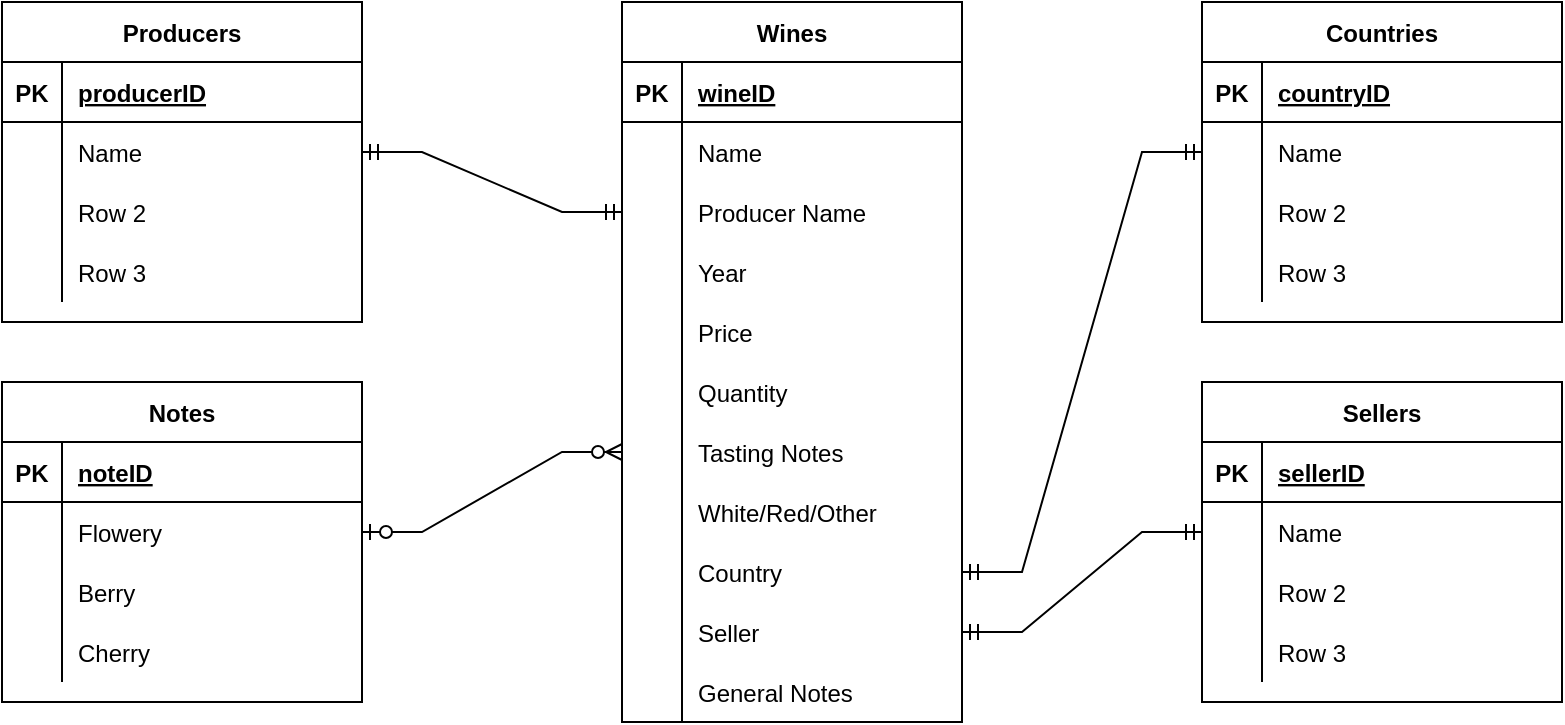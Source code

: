 <mxfile version="15.4.3" type="github">
  <diagram id="TbT1ENUxD_xkBV-Rzc5p" name="Page-1">
    <mxGraphModel dx="1066" dy="446" grid="1" gridSize="10" guides="1" tooltips="1" connect="1" arrows="1" fold="1" page="1" pageScale="1" pageWidth="850" pageHeight="1100" math="0" shadow="0">
      <root>
        <mxCell id="0" />
        <mxCell id="1" parent="0" />
        <mxCell id="xLv8vU-3ZE_b7l-3EwlT-1" value="Wines" style="shape=table;startSize=30;container=1;collapsible=1;childLayout=tableLayout;fixedRows=1;rowLines=0;fontStyle=1;align=center;resizeLast=1;" parent="1" vertex="1">
          <mxGeometry x="340" y="40" width="170" height="360" as="geometry" />
        </mxCell>
        <mxCell id="xLv8vU-3ZE_b7l-3EwlT-2" value="" style="shape=partialRectangle;collapsible=0;dropTarget=0;pointerEvents=0;fillColor=none;top=0;left=0;bottom=1;right=0;points=[[0,0.5],[1,0.5]];portConstraint=eastwest;" parent="xLv8vU-3ZE_b7l-3EwlT-1" vertex="1">
          <mxGeometry y="30" width="170" height="30" as="geometry" />
        </mxCell>
        <mxCell id="xLv8vU-3ZE_b7l-3EwlT-3" value="PK" style="shape=partialRectangle;connectable=0;fillColor=none;top=0;left=0;bottom=0;right=0;fontStyle=1;overflow=hidden;" parent="xLv8vU-3ZE_b7l-3EwlT-2" vertex="1">
          <mxGeometry width="30" height="30" as="geometry">
            <mxRectangle width="30" height="30" as="alternateBounds" />
          </mxGeometry>
        </mxCell>
        <mxCell id="xLv8vU-3ZE_b7l-3EwlT-4" value="wineID" style="shape=partialRectangle;connectable=0;fillColor=none;top=0;left=0;bottom=0;right=0;align=left;spacingLeft=6;fontStyle=5;overflow=hidden;" parent="xLv8vU-3ZE_b7l-3EwlT-2" vertex="1">
          <mxGeometry x="30" width="140" height="30" as="geometry">
            <mxRectangle width="140" height="30" as="alternateBounds" />
          </mxGeometry>
        </mxCell>
        <mxCell id="xLv8vU-3ZE_b7l-3EwlT-5" value="" style="shape=partialRectangle;collapsible=0;dropTarget=0;pointerEvents=0;fillColor=none;top=0;left=0;bottom=0;right=0;points=[[0,0.5],[1,0.5]];portConstraint=eastwest;" parent="xLv8vU-3ZE_b7l-3EwlT-1" vertex="1">
          <mxGeometry y="60" width="170" height="30" as="geometry" />
        </mxCell>
        <mxCell id="xLv8vU-3ZE_b7l-3EwlT-6" value="" style="shape=partialRectangle;connectable=0;fillColor=none;top=0;left=0;bottom=0;right=0;editable=1;overflow=hidden;" parent="xLv8vU-3ZE_b7l-3EwlT-5" vertex="1">
          <mxGeometry width="30" height="30" as="geometry">
            <mxRectangle width="30" height="30" as="alternateBounds" />
          </mxGeometry>
        </mxCell>
        <mxCell id="xLv8vU-3ZE_b7l-3EwlT-7" value="Name" style="shape=partialRectangle;connectable=0;fillColor=none;top=0;left=0;bottom=0;right=0;align=left;spacingLeft=6;overflow=hidden;" parent="xLv8vU-3ZE_b7l-3EwlT-5" vertex="1">
          <mxGeometry x="30" width="140" height="30" as="geometry">
            <mxRectangle width="140" height="30" as="alternateBounds" />
          </mxGeometry>
        </mxCell>
        <mxCell id="xLv8vU-3ZE_b7l-3EwlT-8" value="" style="shape=partialRectangle;collapsible=0;dropTarget=0;pointerEvents=0;fillColor=none;top=0;left=0;bottom=0;right=0;points=[[0,0.5],[1,0.5]];portConstraint=eastwest;" parent="xLv8vU-3ZE_b7l-3EwlT-1" vertex="1">
          <mxGeometry y="90" width="170" height="30" as="geometry" />
        </mxCell>
        <mxCell id="xLv8vU-3ZE_b7l-3EwlT-9" value="" style="shape=partialRectangle;connectable=0;fillColor=none;top=0;left=0;bottom=0;right=0;editable=1;overflow=hidden;" parent="xLv8vU-3ZE_b7l-3EwlT-8" vertex="1">
          <mxGeometry width="30" height="30" as="geometry">
            <mxRectangle width="30" height="30" as="alternateBounds" />
          </mxGeometry>
        </mxCell>
        <mxCell id="xLv8vU-3ZE_b7l-3EwlT-10" value="Producer Name" style="shape=partialRectangle;connectable=0;fillColor=none;top=0;left=0;bottom=0;right=0;align=left;spacingLeft=6;overflow=hidden;" parent="xLv8vU-3ZE_b7l-3EwlT-8" vertex="1">
          <mxGeometry x="30" width="140" height="30" as="geometry">
            <mxRectangle width="140" height="30" as="alternateBounds" />
          </mxGeometry>
        </mxCell>
        <mxCell id="xLv8vU-3ZE_b7l-3EwlT-11" value="" style="shape=partialRectangle;collapsible=0;dropTarget=0;pointerEvents=0;fillColor=none;top=0;left=0;bottom=0;right=0;points=[[0,0.5],[1,0.5]];portConstraint=eastwest;" parent="xLv8vU-3ZE_b7l-3EwlT-1" vertex="1">
          <mxGeometry y="120" width="170" height="30" as="geometry" />
        </mxCell>
        <mxCell id="xLv8vU-3ZE_b7l-3EwlT-12" value="" style="shape=partialRectangle;connectable=0;fillColor=none;top=0;left=0;bottom=0;right=0;editable=1;overflow=hidden;" parent="xLv8vU-3ZE_b7l-3EwlT-11" vertex="1">
          <mxGeometry width="30" height="30" as="geometry">
            <mxRectangle width="30" height="30" as="alternateBounds" />
          </mxGeometry>
        </mxCell>
        <mxCell id="xLv8vU-3ZE_b7l-3EwlT-13" value="Year" style="shape=partialRectangle;connectable=0;fillColor=none;top=0;left=0;bottom=0;right=0;align=left;spacingLeft=6;overflow=hidden;" parent="xLv8vU-3ZE_b7l-3EwlT-11" vertex="1">
          <mxGeometry x="30" width="140" height="30" as="geometry">
            <mxRectangle width="140" height="30" as="alternateBounds" />
          </mxGeometry>
        </mxCell>
        <mxCell id="xLv8vU-3ZE_b7l-3EwlT-14" value="" style="shape=partialRectangle;collapsible=0;dropTarget=0;pointerEvents=0;fillColor=none;top=0;left=0;bottom=0;right=0;points=[[0,0.5],[1,0.5]];portConstraint=eastwest;" parent="xLv8vU-3ZE_b7l-3EwlT-1" vertex="1">
          <mxGeometry y="150" width="170" height="30" as="geometry" />
        </mxCell>
        <mxCell id="xLv8vU-3ZE_b7l-3EwlT-15" value="" style="shape=partialRectangle;connectable=0;fillColor=none;top=0;left=0;bottom=0;right=0;editable=1;overflow=hidden;" parent="xLv8vU-3ZE_b7l-3EwlT-14" vertex="1">
          <mxGeometry width="30" height="30" as="geometry">
            <mxRectangle width="30" height="30" as="alternateBounds" />
          </mxGeometry>
        </mxCell>
        <mxCell id="xLv8vU-3ZE_b7l-3EwlT-16" value="Price" style="shape=partialRectangle;connectable=0;fillColor=none;top=0;left=0;bottom=0;right=0;align=left;spacingLeft=6;overflow=hidden;" parent="xLv8vU-3ZE_b7l-3EwlT-14" vertex="1">
          <mxGeometry x="30" width="140" height="30" as="geometry">
            <mxRectangle width="140" height="30" as="alternateBounds" />
          </mxGeometry>
        </mxCell>
        <mxCell id="xLv8vU-3ZE_b7l-3EwlT-17" value="" style="shape=partialRectangle;collapsible=0;dropTarget=0;pointerEvents=0;fillColor=none;top=0;left=0;bottom=0;right=0;points=[[0,0.5],[1,0.5]];portConstraint=eastwest;" parent="xLv8vU-3ZE_b7l-3EwlT-1" vertex="1">
          <mxGeometry y="180" width="170" height="30" as="geometry" />
        </mxCell>
        <mxCell id="xLv8vU-3ZE_b7l-3EwlT-18" value="" style="shape=partialRectangle;connectable=0;fillColor=none;top=0;left=0;bottom=0;right=0;editable=1;overflow=hidden;" parent="xLv8vU-3ZE_b7l-3EwlT-17" vertex="1">
          <mxGeometry width="30" height="30" as="geometry">
            <mxRectangle width="30" height="30" as="alternateBounds" />
          </mxGeometry>
        </mxCell>
        <mxCell id="xLv8vU-3ZE_b7l-3EwlT-19" value="Quantity" style="shape=partialRectangle;connectable=0;fillColor=none;top=0;left=0;bottom=0;right=0;align=left;spacingLeft=6;overflow=hidden;" parent="xLv8vU-3ZE_b7l-3EwlT-17" vertex="1">
          <mxGeometry x="30" width="140" height="30" as="geometry">
            <mxRectangle width="140" height="30" as="alternateBounds" />
          </mxGeometry>
        </mxCell>
        <mxCell id="xLv8vU-3ZE_b7l-3EwlT-20" value="" style="shape=partialRectangle;collapsible=0;dropTarget=0;pointerEvents=0;fillColor=none;top=0;left=0;bottom=0;right=0;points=[[0,0.5],[1,0.5]];portConstraint=eastwest;" parent="xLv8vU-3ZE_b7l-3EwlT-1" vertex="1">
          <mxGeometry y="210" width="170" height="30" as="geometry" />
        </mxCell>
        <mxCell id="xLv8vU-3ZE_b7l-3EwlT-21" value="" style="shape=partialRectangle;connectable=0;fillColor=none;top=0;left=0;bottom=0;right=0;editable=1;overflow=hidden;" parent="xLv8vU-3ZE_b7l-3EwlT-20" vertex="1">
          <mxGeometry width="30" height="30" as="geometry">
            <mxRectangle width="30" height="30" as="alternateBounds" />
          </mxGeometry>
        </mxCell>
        <mxCell id="xLv8vU-3ZE_b7l-3EwlT-22" value="Tasting Notes" style="shape=partialRectangle;connectable=0;fillColor=none;top=0;left=0;bottom=0;right=0;align=left;spacingLeft=6;overflow=hidden;" parent="xLv8vU-3ZE_b7l-3EwlT-20" vertex="1">
          <mxGeometry x="30" width="140" height="30" as="geometry">
            <mxRectangle width="140" height="30" as="alternateBounds" />
          </mxGeometry>
        </mxCell>
        <mxCell id="xLv8vU-3ZE_b7l-3EwlT-23" value="" style="shape=partialRectangle;collapsible=0;dropTarget=0;pointerEvents=0;fillColor=none;top=0;left=0;bottom=0;right=0;points=[[0,0.5],[1,0.5]];portConstraint=eastwest;" parent="xLv8vU-3ZE_b7l-3EwlT-1" vertex="1">
          <mxGeometry y="240" width="170" height="30" as="geometry" />
        </mxCell>
        <mxCell id="xLv8vU-3ZE_b7l-3EwlT-24" value="" style="shape=partialRectangle;connectable=0;fillColor=none;top=0;left=0;bottom=0;right=0;editable=1;overflow=hidden;" parent="xLv8vU-3ZE_b7l-3EwlT-23" vertex="1">
          <mxGeometry width="30" height="30" as="geometry">
            <mxRectangle width="30" height="30" as="alternateBounds" />
          </mxGeometry>
        </mxCell>
        <mxCell id="xLv8vU-3ZE_b7l-3EwlT-25" value="White/Red/Other" style="shape=partialRectangle;connectable=0;fillColor=none;top=0;left=0;bottom=0;right=0;align=left;spacingLeft=6;overflow=hidden;" parent="xLv8vU-3ZE_b7l-3EwlT-23" vertex="1">
          <mxGeometry x="30" width="140" height="30" as="geometry">
            <mxRectangle width="140" height="30" as="alternateBounds" />
          </mxGeometry>
        </mxCell>
        <mxCell id="xLv8vU-3ZE_b7l-3EwlT-26" value="" style="shape=partialRectangle;collapsible=0;dropTarget=0;pointerEvents=0;fillColor=none;top=0;left=0;bottom=0;right=0;points=[[0,0.5],[1,0.5]];portConstraint=eastwest;" parent="xLv8vU-3ZE_b7l-3EwlT-1" vertex="1">
          <mxGeometry y="270" width="170" height="30" as="geometry" />
        </mxCell>
        <mxCell id="xLv8vU-3ZE_b7l-3EwlT-27" value="" style="shape=partialRectangle;connectable=0;fillColor=none;top=0;left=0;bottom=0;right=0;editable=1;overflow=hidden;" parent="xLv8vU-3ZE_b7l-3EwlT-26" vertex="1">
          <mxGeometry width="30" height="30" as="geometry">
            <mxRectangle width="30" height="30" as="alternateBounds" />
          </mxGeometry>
        </mxCell>
        <mxCell id="xLv8vU-3ZE_b7l-3EwlT-28" value="Country" style="shape=partialRectangle;connectable=0;fillColor=none;top=0;left=0;bottom=0;right=0;align=left;spacingLeft=6;overflow=hidden;" parent="xLv8vU-3ZE_b7l-3EwlT-26" vertex="1">
          <mxGeometry x="30" width="140" height="30" as="geometry">
            <mxRectangle width="140" height="30" as="alternateBounds" />
          </mxGeometry>
        </mxCell>
        <mxCell id="MiGSz19i8HmO_IM9XwWy-3" value="" style="shape=partialRectangle;collapsible=0;dropTarget=0;pointerEvents=0;fillColor=none;top=0;left=0;bottom=0;right=0;points=[[0,0.5],[1,0.5]];portConstraint=eastwest;" vertex="1" parent="xLv8vU-3ZE_b7l-3EwlT-1">
          <mxGeometry y="300" width="170" height="30" as="geometry" />
        </mxCell>
        <mxCell id="MiGSz19i8HmO_IM9XwWy-4" value="" style="shape=partialRectangle;connectable=0;fillColor=none;top=0;left=0;bottom=0;right=0;editable=1;overflow=hidden;" vertex="1" parent="MiGSz19i8HmO_IM9XwWy-3">
          <mxGeometry width="30" height="30" as="geometry">
            <mxRectangle width="30" height="30" as="alternateBounds" />
          </mxGeometry>
        </mxCell>
        <mxCell id="MiGSz19i8HmO_IM9XwWy-5" value="Seller" style="shape=partialRectangle;connectable=0;fillColor=none;top=0;left=0;bottom=0;right=0;align=left;spacingLeft=6;overflow=hidden;" vertex="1" parent="MiGSz19i8HmO_IM9XwWy-3">
          <mxGeometry x="30" width="140" height="30" as="geometry">
            <mxRectangle width="140" height="30" as="alternateBounds" />
          </mxGeometry>
        </mxCell>
        <mxCell id="xLv8vU-3ZE_b7l-3EwlT-84" value="" style="shape=partialRectangle;collapsible=0;dropTarget=0;pointerEvents=0;fillColor=none;top=0;left=0;bottom=0;right=0;points=[[0,0.5],[1,0.5]];portConstraint=eastwest;" parent="xLv8vU-3ZE_b7l-3EwlT-1" vertex="1">
          <mxGeometry y="330" width="170" height="30" as="geometry" />
        </mxCell>
        <mxCell id="xLv8vU-3ZE_b7l-3EwlT-85" value="" style="shape=partialRectangle;connectable=0;fillColor=none;top=0;left=0;bottom=0;right=0;editable=1;overflow=hidden;" parent="xLv8vU-3ZE_b7l-3EwlT-84" vertex="1">
          <mxGeometry width="30" height="30" as="geometry">
            <mxRectangle width="30" height="30" as="alternateBounds" />
          </mxGeometry>
        </mxCell>
        <mxCell id="xLv8vU-3ZE_b7l-3EwlT-86" value="General Notes" style="shape=partialRectangle;connectable=0;fillColor=none;top=0;left=0;bottom=0;right=0;align=left;spacingLeft=6;overflow=hidden;" parent="xLv8vU-3ZE_b7l-3EwlT-84" vertex="1">
          <mxGeometry x="30" width="140" height="30" as="geometry">
            <mxRectangle width="140" height="30" as="alternateBounds" />
          </mxGeometry>
        </mxCell>
        <mxCell id="xLv8vU-3ZE_b7l-3EwlT-32" value="Countries" style="shape=table;startSize=30;container=1;collapsible=1;childLayout=tableLayout;fixedRows=1;rowLines=0;fontStyle=1;align=center;resizeLast=1;" parent="1" vertex="1">
          <mxGeometry x="630" y="40" width="180" height="160" as="geometry" />
        </mxCell>
        <mxCell id="xLv8vU-3ZE_b7l-3EwlT-33" value="" style="shape=partialRectangle;collapsible=0;dropTarget=0;pointerEvents=0;fillColor=none;top=0;left=0;bottom=1;right=0;points=[[0,0.5],[1,0.5]];portConstraint=eastwest;" parent="xLv8vU-3ZE_b7l-3EwlT-32" vertex="1">
          <mxGeometry y="30" width="180" height="30" as="geometry" />
        </mxCell>
        <mxCell id="xLv8vU-3ZE_b7l-3EwlT-34" value="PK" style="shape=partialRectangle;connectable=0;fillColor=none;top=0;left=0;bottom=0;right=0;fontStyle=1;overflow=hidden;" parent="xLv8vU-3ZE_b7l-3EwlT-33" vertex="1">
          <mxGeometry width="30" height="30" as="geometry">
            <mxRectangle width="30" height="30" as="alternateBounds" />
          </mxGeometry>
        </mxCell>
        <mxCell id="xLv8vU-3ZE_b7l-3EwlT-35" value="countryID" style="shape=partialRectangle;connectable=0;fillColor=none;top=0;left=0;bottom=0;right=0;align=left;spacingLeft=6;fontStyle=5;overflow=hidden;" parent="xLv8vU-3ZE_b7l-3EwlT-33" vertex="1">
          <mxGeometry x="30" width="150" height="30" as="geometry">
            <mxRectangle width="150" height="30" as="alternateBounds" />
          </mxGeometry>
        </mxCell>
        <mxCell id="xLv8vU-3ZE_b7l-3EwlT-36" value="" style="shape=partialRectangle;collapsible=0;dropTarget=0;pointerEvents=0;fillColor=none;top=0;left=0;bottom=0;right=0;points=[[0,0.5],[1,0.5]];portConstraint=eastwest;" parent="xLv8vU-3ZE_b7l-3EwlT-32" vertex="1">
          <mxGeometry y="60" width="180" height="30" as="geometry" />
        </mxCell>
        <mxCell id="xLv8vU-3ZE_b7l-3EwlT-37" value="" style="shape=partialRectangle;connectable=0;fillColor=none;top=0;left=0;bottom=0;right=0;editable=1;overflow=hidden;" parent="xLv8vU-3ZE_b7l-3EwlT-36" vertex="1">
          <mxGeometry width="30" height="30" as="geometry">
            <mxRectangle width="30" height="30" as="alternateBounds" />
          </mxGeometry>
        </mxCell>
        <mxCell id="xLv8vU-3ZE_b7l-3EwlT-38" value="Name" style="shape=partialRectangle;connectable=0;fillColor=none;top=0;left=0;bottom=0;right=0;align=left;spacingLeft=6;overflow=hidden;" parent="xLv8vU-3ZE_b7l-3EwlT-36" vertex="1">
          <mxGeometry x="30" width="150" height="30" as="geometry">
            <mxRectangle width="150" height="30" as="alternateBounds" />
          </mxGeometry>
        </mxCell>
        <mxCell id="xLv8vU-3ZE_b7l-3EwlT-39" value="" style="shape=partialRectangle;collapsible=0;dropTarget=0;pointerEvents=0;fillColor=none;top=0;left=0;bottom=0;right=0;points=[[0,0.5],[1,0.5]];portConstraint=eastwest;" parent="xLv8vU-3ZE_b7l-3EwlT-32" vertex="1">
          <mxGeometry y="90" width="180" height="30" as="geometry" />
        </mxCell>
        <mxCell id="xLv8vU-3ZE_b7l-3EwlT-40" value="" style="shape=partialRectangle;connectable=0;fillColor=none;top=0;left=0;bottom=0;right=0;editable=1;overflow=hidden;" parent="xLv8vU-3ZE_b7l-3EwlT-39" vertex="1">
          <mxGeometry width="30" height="30" as="geometry">
            <mxRectangle width="30" height="30" as="alternateBounds" />
          </mxGeometry>
        </mxCell>
        <mxCell id="xLv8vU-3ZE_b7l-3EwlT-41" value="Row 2" style="shape=partialRectangle;connectable=0;fillColor=none;top=0;left=0;bottom=0;right=0;align=left;spacingLeft=6;overflow=hidden;" parent="xLv8vU-3ZE_b7l-3EwlT-39" vertex="1">
          <mxGeometry x="30" width="150" height="30" as="geometry">
            <mxRectangle width="150" height="30" as="alternateBounds" />
          </mxGeometry>
        </mxCell>
        <mxCell id="xLv8vU-3ZE_b7l-3EwlT-42" value="" style="shape=partialRectangle;collapsible=0;dropTarget=0;pointerEvents=0;fillColor=none;top=0;left=0;bottom=0;right=0;points=[[0,0.5],[1,0.5]];portConstraint=eastwest;" parent="xLv8vU-3ZE_b7l-3EwlT-32" vertex="1">
          <mxGeometry y="120" width="180" height="30" as="geometry" />
        </mxCell>
        <mxCell id="xLv8vU-3ZE_b7l-3EwlT-43" value="" style="shape=partialRectangle;connectable=0;fillColor=none;top=0;left=0;bottom=0;right=0;editable=1;overflow=hidden;" parent="xLv8vU-3ZE_b7l-3EwlT-42" vertex="1">
          <mxGeometry width="30" height="30" as="geometry">
            <mxRectangle width="30" height="30" as="alternateBounds" />
          </mxGeometry>
        </mxCell>
        <mxCell id="xLv8vU-3ZE_b7l-3EwlT-44" value="Row 3" style="shape=partialRectangle;connectable=0;fillColor=none;top=0;left=0;bottom=0;right=0;align=left;spacingLeft=6;overflow=hidden;" parent="xLv8vU-3ZE_b7l-3EwlT-42" vertex="1">
          <mxGeometry x="30" width="150" height="30" as="geometry">
            <mxRectangle width="150" height="30" as="alternateBounds" />
          </mxGeometry>
        </mxCell>
        <mxCell id="xLv8vU-3ZE_b7l-3EwlT-45" value="Producers" style="shape=table;startSize=30;container=1;collapsible=1;childLayout=tableLayout;fixedRows=1;rowLines=0;fontStyle=1;align=center;resizeLast=1;" parent="1" vertex="1">
          <mxGeometry x="30" y="40" width="180" height="160" as="geometry" />
        </mxCell>
        <mxCell id="xLv8vU-3ZE_b7l-3EwlT-46" value="" style="shape=partialRectangle;collapsible=0;dropTarget=0;pointerEvents=0;fillColor=none;top=0;left=0;bottom=1;right=0;points=[[0,0.5],[1,0.5]];portConstraint=eastwest;" parent="xLv8vU-3ZE_b7l-3EwlT-45" vertex="1">
          <mxGeometry y="30" width="180" height="30" as="geometry" />
        </mxCell>
        <mxCell id="xLv8vU-3ZE_b7l-3EwlT-47" value="PK" style="shape=partialRectangle;connectable=0;fillColor=none;top=0;left=0;bottom=0;right=0;fontStyle=1;overflow=hidden;" parent="xLv8vU-3ZE_b7l-3EwlT-46" vertex="1">
          <mxGeometry width="30" height="30" as="geometry">
            <mxRectangle width="30" height="30" as="alternateBounds" />
          </mxGeometry>
        </mxCell>
        <mxCell id="xLv8vU-3ZE_b7l-3EwlT-48" value="producerID" style="shape=partialRectangle;connectable=0;fillColor=none;top=0;left=0;bottom=0;right=0;align=left;spacingLeft=6;fontStyle=5;overflow=hidden;" parent="xLv8vU-3ZE_b7l-3EwlT-46" vertex="1">
          <mxGeometry x="30" width="150" height="30" as="geometry">
            <mxRectangle width="150" height="30" as="alternateBounds" />
          </mxGeometry>
        </mxCell>
        <mxCell id="xLv8vU-3ZE_b7l-3EwlT-49" value="" style="shape=partialRectangle;collapsible=0;dropTarget=0;pointerEvents=0;fillColor=none;top=0;left=0;bottom=0;right=0;points=[[0,0.5],[1,0.5]];portConstraint=eastwest;" parent="xLv8vU-3ZE_b7l-3EwlT-45" vertex="1">
          <mxGeometry y="60" width="180" height="30" as="geometry" />
        </mxCell>
        <mxCell id="xLv8vU-3ZE_b7l-3EwlT-50" value="" style="shape=partialRectangle;connectable=0;fillColor=none;top=0;left=0;bottom=0;right=0;editable=1;overflow=hidden;" parent="xLv8vU-3ZE_b7l-3EwlT-49" vertex="1">
          <mxGeometry width="30" height="30" as="geometry">
            <mxRectangle width="30" height="30" as="alternateBounds" />
          </mxGeometry>
        </mxCell>
        <mxCell id="xLv8vU-3ZE_b7l-3EwlT-51" value="Name" style="shape=partialRectangle;connectable=0;fillColor=none;top=0;left=0;bottom=0;right=0;align=left;spacingLeft=6;overflow=hidden;" parent="xLv8vU-3ZE_b7l-3EwlT-49" vertex="1">
          <mxGeometry x="30" width="150" height="30" as="geometry">
            <mxRectangle width="150" height="30" as="alternateBounds" />
          </mxGeometry>
        </mxCell>
        <mxCell id="xLv8vU-3ZE_b7l-3EwlT-52" value="" style="shape=partialRectangle;collapsible=0;dropTarget=0;pointerEvents=0;fillColor=none;top=0;left=0;bottom=0;right=0;points=[[0,0.5],[1,0.5]];portConstraint=eastwest;" parent="xLv8vU-3ZE_b7l-3EwlT-45" vertex="1">
          <mxGeometry y="90" width="180" height="30" as="geometry" />
        </mxCell>
        <mxCell id="xLv8vU-3ZE_b7l-3EwlT-53" value="" style="shape=partialRectangle;connectable=0;fillColor=none;top=0;left=0;bottom=0;right=0;editable=1;overflow=hidden;" parent="xLv8vU-3ZE_b7l-3EwlT-52" vertex="1">
          <mxGeometry width="30" height="30" as="geometry">
            <mxRectangle width="30" height="30" as="alternateBounds" />
          </mxGeometry>
        </mxCell>
        <mxCell id="xLv8vU-3ZE_b7l-3EwlT-54" value="Row 2" style="shape=partialRectangle;connectable=0;fillColor=none;top=0;left=0;bottom=0;right=0;align=left;spacingLeft=6;overflow=hidden;" parent="xLv8vU-3ZE_b7l-3EwlT-52" vertex="1">
          <mxGeometry x="30" width="150" height="30" as="geometry">
            <mxRectangle width="150" height="30" as="alternateBounds" />
          </mxGeometry>
        </mxCell>
        <mxCell id="xLv8vU-3ZE_b7l-3EwlT-55" value="" style="shape=partialRectangle;collapsible=0;dropTarget=0;pointerEvents=0;fillColor=none;top=0;left=0;bottom=0;right=0;points=[[0,0.5],[1,0.5]];portConstraint=eastwest;" parent="xLv8vU-3ZE_b7l-3EwlT-45" vertex="1">
          <mxGeometry y="120" width="180" height="30" as="geometry" />
        </mxCell>
        <mxCell id="xLv8vU-3ZE_b7l-3EwlT-56" value="" style="shape=partialRectangle;connectable=0;fillColor=none;top=0;left=0;bottom=0;right=0;editable=1;overflow=hidden;" parent="xLv8vU-3ZE_b7l-3EwlT-55" vertex="1">
          <mxGeometry width="30" height="30" as="geometry">
            <mxRectangle width="30" height="30" as="alternateBounds" />
          </mxGeometry>
        </mxCell>
        <mxCell id="xLv8vU-3ZE_b7l-3EwlT-57" value="Row 3" style="shape=partialRectangle;connectable=0;fillColor=none;top=0;left=0;bottom=0;right=0;align=left;spacingLeft=6;overflow=hidden;" parent="xLv8vU-3ZE_b7l-3EwlT-55" vertex="1">
          <mxGeometry x="30" width="150" height="30" as="geometry">
            <mxRectangle width="150" height="30" as="alternateBounds" />
          </mxGeometry>
        </mxCell>
        <mxCell id="xLv8vU-3ZE_b7l-3EwlT-58" value="Sellers" style="shape=table;startSize=30;container=1;collapsible=1;childLayout=tableLayout;fixedRows=1;rowLines=0;fontStyle=1;align=center;resizeLast=1;" parent="1" vertex="1">
          <mxGeometry x="630" y="230" width="180" height="160" as="geometry" />
        </mxCell>
        <mxCell id="xLv8vU-3ZE_b7l-3EwlT-59" value="" style="shape=partialRectangle;collapsible=0;dropTarget=0;pointerEvents=0;fillColor=none;top=0;left=0;bottom=1;right=0;points=[[0,0.5],[1,0.5]];portConstraint=eastwest;" parent="xLv8vU-3ZE_b7l-3EwlT-58" vertex="1">
          <mxGeometry y="30" width="180" height="30" as="geometry" />
        </mxCell>
        <mxCell id="xLv8vU-3ZE_b7l-3EwlT-60" value="PK" style="shape=partialRectangle;connectable=0;fillColor=none;top=0;left=0;bottom=0;right=0;fontStyle=1;overflow=hidden;" parent="xLv8vU-3ZE_b7l-3EwlT-59" vertex="1">
          <mxGeometry width="30" height="30" as="geometry">
            <mxRectangle width="30" height="30" as="alternateBounds" />
          </mxGeometry>
        </mxCell>
        <mxCell id="xLv8vU-3ZE_b7l-3EwlT-61" value="sellerID" style="shape=partialRectangle;connectable=0;fillColor=none;top=0;left=0;bottom=0;right=0;align=left;spacingLeft=6;fontStyle=5;overflow=hidden;" parent="xLv8vU-3ZE_b7l-3EwlT-59" vertex="1">
          <mxGeometry x="30" width="150" height="30" as="geometry">
            <mxRectangle width="150" height="30" as="alternateBounds" />
          </mxGeometry>
        </mxCell>
        <mxCell id="xLv8vU-3ZE_b7l-3EwlT-62" value="" style="shape=partialRectangle;collapsible=0;dropTarget=0;pointerEvents=0;fillColor=none;top=0;left=0;bottom=0;right=0;points=[[0,0.5],[1,0.5]];portConstraint=eastwest;" parent="xLv8vU-3ZE_b7l-3EwlT-58" vertex="1">
          <mxGeometry y="60" width="180" height="30" as="geometry" />
        </mxCell>
        <mxCell id="xLv8vU-3ZE_b7l-3EwlT-63" value="" style="shape=partialRectangle;connectable=0;fillColor=none;top=0;left=0;bottom=0;right=0;editable=1;overflow=hidden;" parent="xLv8vU-3ZE_b7l-3EwlT-62" vertex="1">
          <mxGeometry width="30" height="30" as="geometry">
            <mxRectangle width="30" height="30" as="alternateBounds" />
          </mxGeometry>
        </mxCell>
        <mxCell id="xLv8vU-3ZE_b7l-3EwlT-64" value="Name" style="shape=partialRectangle;connectable=0;fillColor=none;top=0;left=0;bottom=0;right=0;align=left;spacingLeft=6;overflow=hidden;" parent="xLv8vU-3ZE_b7l-3EwlT-62" vertex="1">
          <mxGeometry x="30" width="150" height="30" as="geometry">
            <mxRectangle width="150" height="30" as="alternateBounds" />
          </mxGeometry>
        </mxCell>
        <mxCell id="xLv8vU-3ZE_b7l-3EwlT-65" value="" style="shape=partialRectangle;collapsible=0;dropTarget=0;pointerEvents=0;fillColor=none;top=0;left=0;bottom=0;right=0;points=[[0,0.5],[1,0.5]];portConstraint=eastwest;" parent="xLv8vU-3ZE_b7l-3EwlT-58" vertex="1">
          <mxGeometry y="90" width="180" height="30" as="geometry" />
        </mxCell>
        <mxCell id="xLv8vU-3ZE_b7l-3EwlT-66" value="" style="shape=partialRectangle;connectable=0;fillColor=none;top=0;left=0;bottom=0;right=0;editable=1;overflow=hidden;" parent="xLv8vU-3ZE_b7l-3EwlT-65" vertex="1">
          <mxGeometry width="30" height="30" as="geometry">
            <mxRectangle width="30" height="30" as="alternateBounds" />
          </mxGeometry>
        </mxCell>
        <mxCell id="xLv8vU-3ZE_b7l-3EwlT-67" value="Row 2" style="shape=partialRectangle;connectable=0;fillColor=none;top=0;left=0;bottom=0;right=0;align=left;spacingLeft=6;overflow=hidden;" parent="xLv8vU-3ZE_b7l-3EwlT-65" vertex="1">
          <mxGeometry x="30" width="150" height="30" as="geometry">
            <mxRectangle width="150" height="30" as="alternateBounds" />
          </mxGeometry>
        </mxCell>
        <mxCell id="xLv8vU-3ZE_b7l-3EwlT-68" value="" style="shape=partialRectangle;collapsible=0;dropTarget=0;pointerEvents=0;fillColor=none;top=0;left=0;bottom=0;right=0;points=[[0,0.5],[1,0.5]];portConstraint=eastwest;" parent="xLv8vU-3ZE_b7l-3EwlT-58" vertex="1">
          <mxGeometry y="120" width="180" height="30" as="geometry" />
        </mxCell>
        <mxCell id="xLv8vU-3ZE_b7l-3EwlT-69" value="" style="shape=partialRectangle;connectable=0;fillColor=none;top=0;left=0;bottom=0;right=0;editable=1;overflow=hidden;" parent="xLv8vU-3ZE_b7l-3EwlT-68" vertex="1">
          <mxGeometry width="30" height="30" as="geometry">
            <mxRectangle width="30" height="30" as="alternateBounds" />
          </mxGeometry>
        </mxCell>
        <mxCell id="xLv8vU-3ZE_b7l-3EwlT-70" value="Row 3" style="shape=partialRectangle;connectable=0;fillColor=none;top=0;left=0;bottom=0;right=0;align=left;spacingLeft=6;overflow=hidden;" parent="xLv8vU-3ZE_b7l-3EwlT-68" vertex="1">
          <mxGeometry x="30" width="150" height="30" as="geometry">
            <mxRectangle width="150" height="30" as="alternateBounds" />
          </mxGeometry>
        </mxCell>
        <mxCell id="xLv8vU-3ZE_b7l-3EwlT-71" value="Notes" style="shape=table;startSize=30;container=1;collapsible=1;childLayout=tableLayout;fixedRows=1;rowLines=0;fontStyle=1;align=center;resizeLast=1;" parent="1" vertex="1">
          <mxGeometry x="30" y="230" width="180" height="160" as="geometry" />
        </mxCell>
        <mxCell id="xLv8vU-3ZE_b7l-3EwlT-72" value="" style="shape=partialRectangle;collapsible=0;dropTarget=0;pointerEvents=0;fillColor=none;top=0;left=0;bottom=1;right=0;points=[[0,0.5],[1,0.5]];portConstraint=eastwest;" parent="xLv8vU-3ZE_b7l-3EwlT-71" vertex="1">
          <mxGeometry y="30" width="180" height="30" as="geometry" />
        </mxCell>
        <mxCell id="xLv8vU-3ZE_b7l-3EwlT-73" value="PK" style="shape=partialRectangle;connectable=0;fillColor=none;top=0;left=0;bottom=0;right=0;fontStyle=1;overflow=hidden;" parent="xLv8vU-3ZE_b7l-3EwlT-72" vertex="1">
          <mxGeometry width="30" height="30" as="geometry">
            <mxRectangle width="30" height="30" as="alternateBounds" />
          </mxGeometry>
        </mxCell>
        <mxCell id="xLv8vU-3ZE_b7l-3EwlT-74" value="noteID" style="shape=partialRectangle;connectable=0;fillColor=none;top=0;left=0;bottom=0;right=0;align=left;spacingLeft=6;fontStyle=5;overflow=hidden;" parent="xLv8vU-3ZE_b7l-3EwlT-72" vertex="1">
          <mxGeometry x="30" width="150" height="30" as="geometry">
            <mxRectangle width="150" height="30" as="alternateBounds" />
          </mxGeometry>
        </mxCell>
        <mxCell id="xLv8vU-3ZE_b7l-3EwlT-75" value="" style="shape=partialRectangle;collapsible=0;dropTarget=0;pointerEvents=0;fillColor=none;top=0;left=0;bottom=0;right=0;points=[[0,0.5],[1,0.5]];portConstraint=eastwest;" parent="xLv8vU-3ZE_b7l-3EwlT-71" vertex="1">
          <mxGeometry y="60" width="180" height="30" as="geometry" />
        </mxCell>
        <mxCell id="xLv8vU-3ZE_b7l-3EwlT-76" value="" style="shape=partialRectangle;connectable=0;fillColor=none;top=0;left=0;bottom=0;right=0;editable=1;overflow=hidden;" parent="xLv8vU-3ZE_b7l-3EwlT-75" vertex="1">
          <mxGeometry width="30" height="30" as="geometry">
            <mxRectangle width="30" height="30" as="alternateBounds" />
          </mxGeometry>
        </mxCell>
        <mxCell id="xLv8vU-3ZE_b7l-3EwlT-77" value="Flowery" style="shape=partialRectangle;connectable=0;fillColor=none;top=0;left=0;bottom=0;right=0;align=left;spacingLeft=6;overflow=hidden;" parent="xLv8vU-3ZE_b7l-3EwlT-75" vertex="1">
          <mxGeometry x="30" width="150" height="30" as="geometry">
            <mxRectangle width="150" height="30" as="alternateBounds" />
          </mxGeometry>
        </mxCell>
        <mxCell id="xLv8vU-3ZE_b7l-3EwlT-78" value="" style="shape=partialRectangle;collapsible=0;dropTarget=0;pointerEvents=0;fillColor=none;top=0;left=0;bottom=0;right=0;points=[[0,0.5],[1,0.5]];portConstraint=eastwest;" parent="xLv8vU-3ZE_b7l-3EwlT-71" vertex="1">
          <mxGeometry y="90" width="180" height="30" as="geometry" />
        </mxCell>
        <mxCell id="xLv8vU-3ZE_b7l-3EwlT-79" value="" style="shape=partialRectangle;connectable=0;fillColor=none;top=0;left=0;bottom=0;right=0;editable=1;overflow=hidden;" parent="xLv8vU-3ZE_b7l-3EwlT-78" vertex="1">
          <mxGeometry width="30" height="30" as="geometry">
            <mxRectangle width="30" height="30" as="alternateBounds" />
          </mxGeometry>
        </mxCell>
        <mxCell id="xLv8vU-3ZE_b7l-3EwlT-80" value="Berry" style="shape=partialRectangle;connectable=0;fillColor=none;top=0;left=0;bottom=0;right=0;align=left;spacingLeft=6;overflow=hidden;" parent="xLv8vU-3ZE_b7l-3EwlT-78" vertex="1">
          <mxGeometry x="30" width="150" height="30" as="geometry">
            <mxRectangle width="150" height="30" as="alternateBounds" />
          </mxGeometry>
        </mxCell>
        <mxCell id="xLv8vU-3ZE_b7l-3EwlT-81" value="" style="shape=partialRectangle;collapsible=0;dropTarget=0;pointerEvents=0;fillColor=none;top=0;left=0;bottom=0;right=0;points=[[0,0.5],[1,0.5]];portConstraint=eastwest;" parent="xLv8vU-3ZE_b7l-3EwlT-71" vertex="1">
          <mxGeometry y="120" width="180" height="30" as="geometry" />
        </mxCell>
        <mxCell id="xLv8vU-3ZE_b7l-3EwlT-82" value="" style="shape=partialRectangle;connectable=0;fillColor=none;top=0;left=0;bottom=0;right=0;editable=1;overflow=hidden;" parent="xLv8vU-3ZE_b7l-3EwlT-81" vertex="1">
          <mxGeometry width="30" height="30" as="geometry">
            <mxRectangle width="30" height="30" as="alternateBounds" />
          </mxGeometry>
        </mxCell>
        <mxCell id="xLv8vU-3ZE_b7l-3EwlT-83" value="Cherry" style="shape=partialRectangle;connectable=0;fillColor=none;top=0;left=0;bottom=0;right=0;align=left;spacingLeft=6;overflow=hidden;" parent="xLv8vU-3ZE_b7l-3EwlT-81" vertex="1">
          <mxGeometry x="30" width="150" height="30" as="geometry">
            <mxRectangle width="150" height="30" as="alternateBounds" />
          </mxGeometry>
        </mxCell>
        <mxCell id="MiGSz19i8HmO_IM9XwWy-1" value="" style="edgeStyle=entityRelationEdgeStyle;fontSize=12;html=1;endArrow=ERmandOne;startArrow=ERmandOne;rounded=0;entryX=0;entryY=0.5;entryDx=0;entryDy=0;" edge="1" parent="1" source="xLv8vU-3ZE_b7l-3EwlT-49" target="xLv8vU-3ZE_b7l-3EwlT-8">
          <mxGeometry width="100" height="100" relative="1" as="geometry">
            <mxPoint x="370" y="280" as="sourcePoint" />
            <mxPoint x="470" y="180" as="targetPoint" />
          </mxGeometry>
        </mxCell>
        <mxCell id="MiGSz19i8HmO_IM9XwWy-2" value="" style="edgeStyle=entityRelationEdgeStyle;fontSize=12;html=1;endArrow=ERzeroToMany;startArrow=ERzeroToOne;rounded=0;entryX=0;entryY=0.5;entryDx=0;entryDy=0;exitX=1;exitY=0.5;exitDx=0;exitDy=0;" edge="1" parent="1" source="xLv8vU-3ZE_b7l-3EwlT-75" target="xLv8vU-3ZE_b7l-3EwlT-20">
          <mxGeometry width="100" height="100" relative="1" as="geometry">
            <mxPoint x="250" y="370" as="sourcePoint" />
            <mxPoint x="350" y="270" as="targetPoint" />
          </mxGeometry>
        </mxCell>
        <mxCell id="MiGSz19i8HmO_IM9XwWy-7" value="" style="edgeStyle=entityRelationEdgeStyle;fontSize=12;html=1;endArrow=ERmandOne;startArrow=ERmandOne;rounded=0;entryX=0;entryY=0.5;entryDx=0;entryDy=0;exitX=1;exitY=0.5;exitDx=0;exitDy=0;" edge="1" parent="1" source="MiGSz19i8HmO_IM9XwWy-3" target="xLv8vU-3ZE_b7l-3EwlT-62">
          <mxGeometry width="100" height="100" relative="1" as="geometry">
            <mxPoint x="520" y="410" as="sourcePoint" />
            <mxPoint x="620" y="310" as="targetPoint" />
          </mxGeometry>
        </mxCell>
        <mxCell id="MiGSz19i8HmO_IM9XwWy-9" value="" style="edgeStyle=entityRelationEdgeStyle;fontSize=12;html=1;endArrow=ERmandOne;startArrow=ERmandOne;rounded=0;entryX=0;entryY=0.5;entryDx=0;entryDy=0;exitX=1;exitY=0.5;exitDx=0;exitDy=0;" edge="1" parent="1" source="xLv8vU-3ZE_b7l-3EwlT-26" target="xLv8vU-3ZE_b7l-3EwlT-36">
          <mxGeometry width="100" height="100" relative="1" as="geometry">
            <mxPoint x="520" y="395" as="sourcePoint" />
            <mxPoint x="640" y="315" as="targetPoint" />
          </mxGeometry>
        </mxCell>
      </root>
    </mxGraphModel>
  </diagram>
</mxfile>
